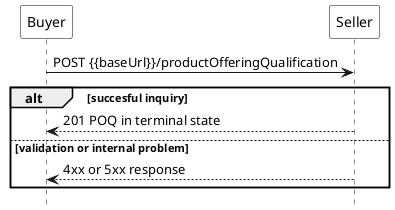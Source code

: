 @startuml
hide footbox

hide footbox
skinparam {
    ParticipantBackgroundColor White
    ParticipantBorderColor Black
}

participant Buyer
participant Seller

Buyer -> Seller : POST {{baseUrl}}/productOfferingQualification

alt succesful inquiry
Seller --> Buyer : 201 POQ in terminal state

else validation or internal problem

Seller --> Buyer : 4xx or 5xx response

end 
@enduml